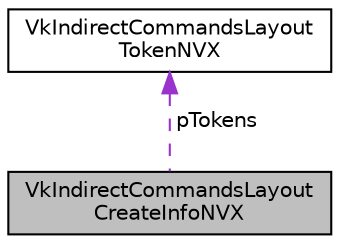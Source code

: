 digraph "VkIndirectCommandsLayoutCreateInfoNVX"
{
 // LATEX_PDF_SIZE
  edge [fontname="Helvetica",fontsize="10",labelfontname="Helvetica",labelfontsize="10"];
  node [fontname="Helvetica",fontsize="10",shape=record];
  Node1 [label="VkIndirectCommandsLayout\lCreateInfoNVX",height=0.2,width=0.4,color="black", fillcolor="grey75", style="filled", fontcolor="black",tooltip=" "];
  Node2 -> Node1 [dir="back",color="darkorchid3",fontsize="10",style="dashed",label=" pTokens" ,fontname="Helvetica"];
  Node2 [label="VkIndirectCommandsLayout\lTokenNVX",height=0.2,width=0.4,color="black", fillcolor="white", style="filled",URL="$de/d13/structVkIndirectCommandsLayoutTokenNVX.html",tooltip=" "];
}
